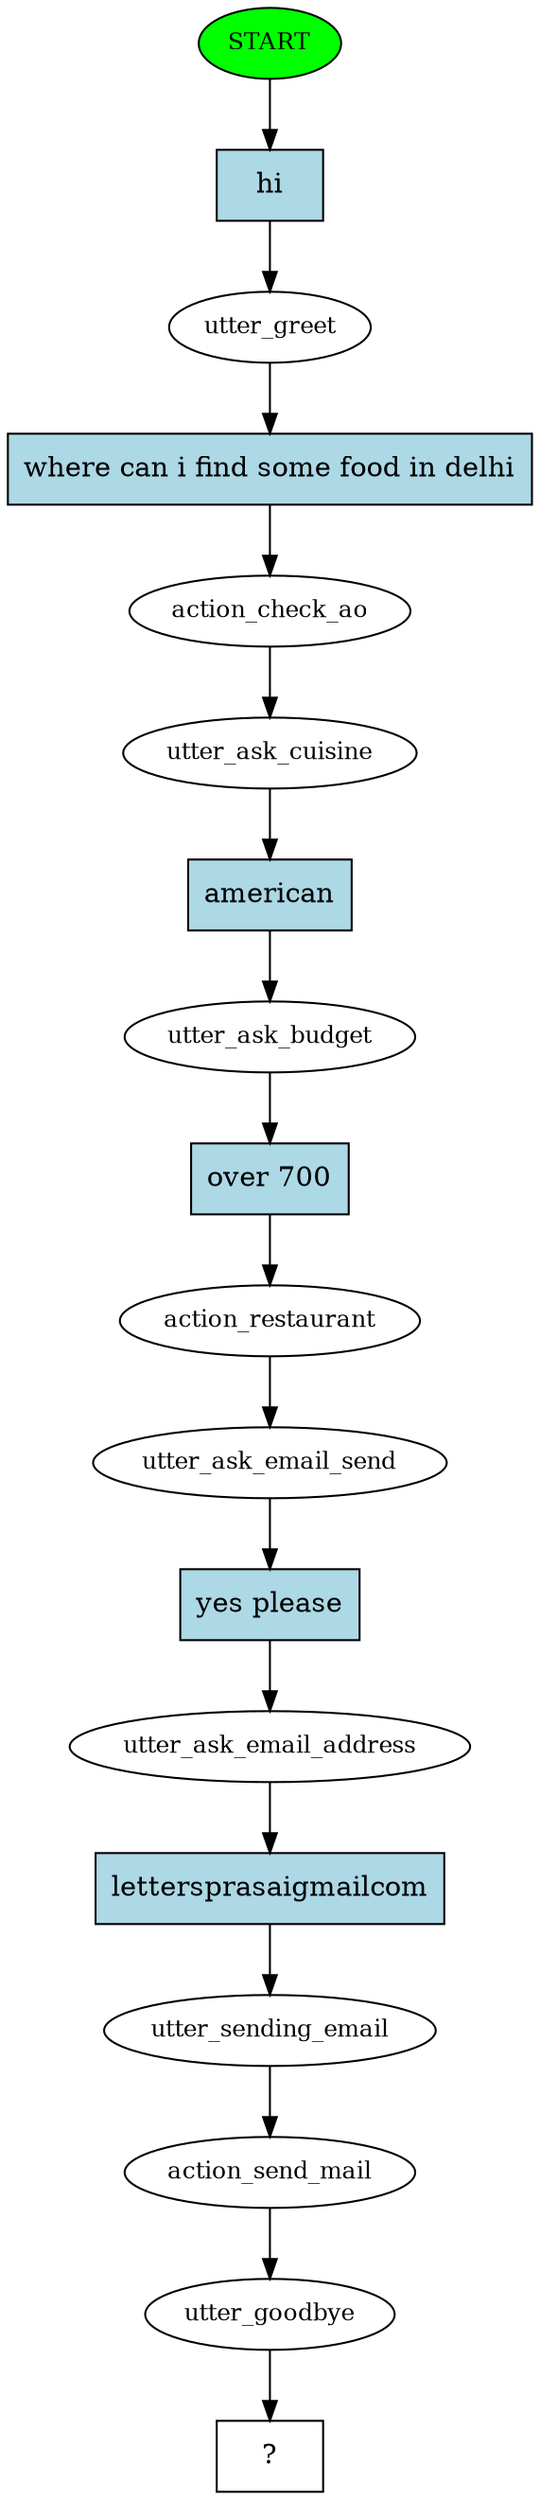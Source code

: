 digraph  {
0 [class="start active", fillcolor=green, fontsize=12, label=START, style=filled];
1 [class=active, fontsize=12, label=utter_greet];
2 [class=active, fontsize=12, label=action_check_ao];
3 [class=active, fontsize=12, label=utter_ask_cuisine];
4 [class=active, fontsize=12, label=utter_ask_budget];
5 [class=active, fontsize=12, label=action_restaurant];
6 [class=active, fontsize=12, label=utter_ask_email_send];
7 [class=active, fontsize=12, label=utter_ask_email_address];
8 [class=active, fontsize=12, label=utter_sending_email];
9 [class=active, fontsize=12, label=action_send_mail];
10 [class=active, fontsize=12, label=utter_goodbye];
11 [class="intent dashed active", label="  ?  ", shape=rect];
12 [class="intent active", fillcolor=lightblue, label=hi, shape=rect, style=filled];
13 [class="intent active", fillcolor=lightblue, label="where can i find some food in delhi", shape=rect, style=filled];
14 [class="intent active", fillcolor=lightblue, label=american, shape=rect, style=filled];
15 [class="intent active", fillcolor=lightblue, label="over 700", shape=rect, style=filled];
16 [class="intent active", fillcolor=lightblue, label="yes please", shape=rect, style=filled];
17 [class="intent active", fillcolor=lightblue, label=lettersprasaigmailcom, shape=rect, style=filled];
0 -> 12  [class=active, key=0];
1 -> 13  [class=active, key=0];
2 -> 3  [class=active, key=NONE, label=""];
3 -> 14  [class=active, key=0];
4 -> 15  [class=active, key=0];
5 -> 6  [class=active, key=NONE, label=""];
6 -> 16  [class=active, key=0];
7 -> 17  [class=active, key=0];
8 -> 9  [class=active, key=NONE, label=""];
9 -> 10  [class=active, key=NONE, label=""];
10 -> 11  [class=active, key=NONE, label=""];
12 -> 1  [class=active, key=0];
13 -> 2  [class=active, key=0];
14 -> 4  [class=active, key=0];
15 -> 5  [class=active, key=0];
16 -> 7  [class=active, key=0];
17 -> 8  [class=active, key=0];
}
